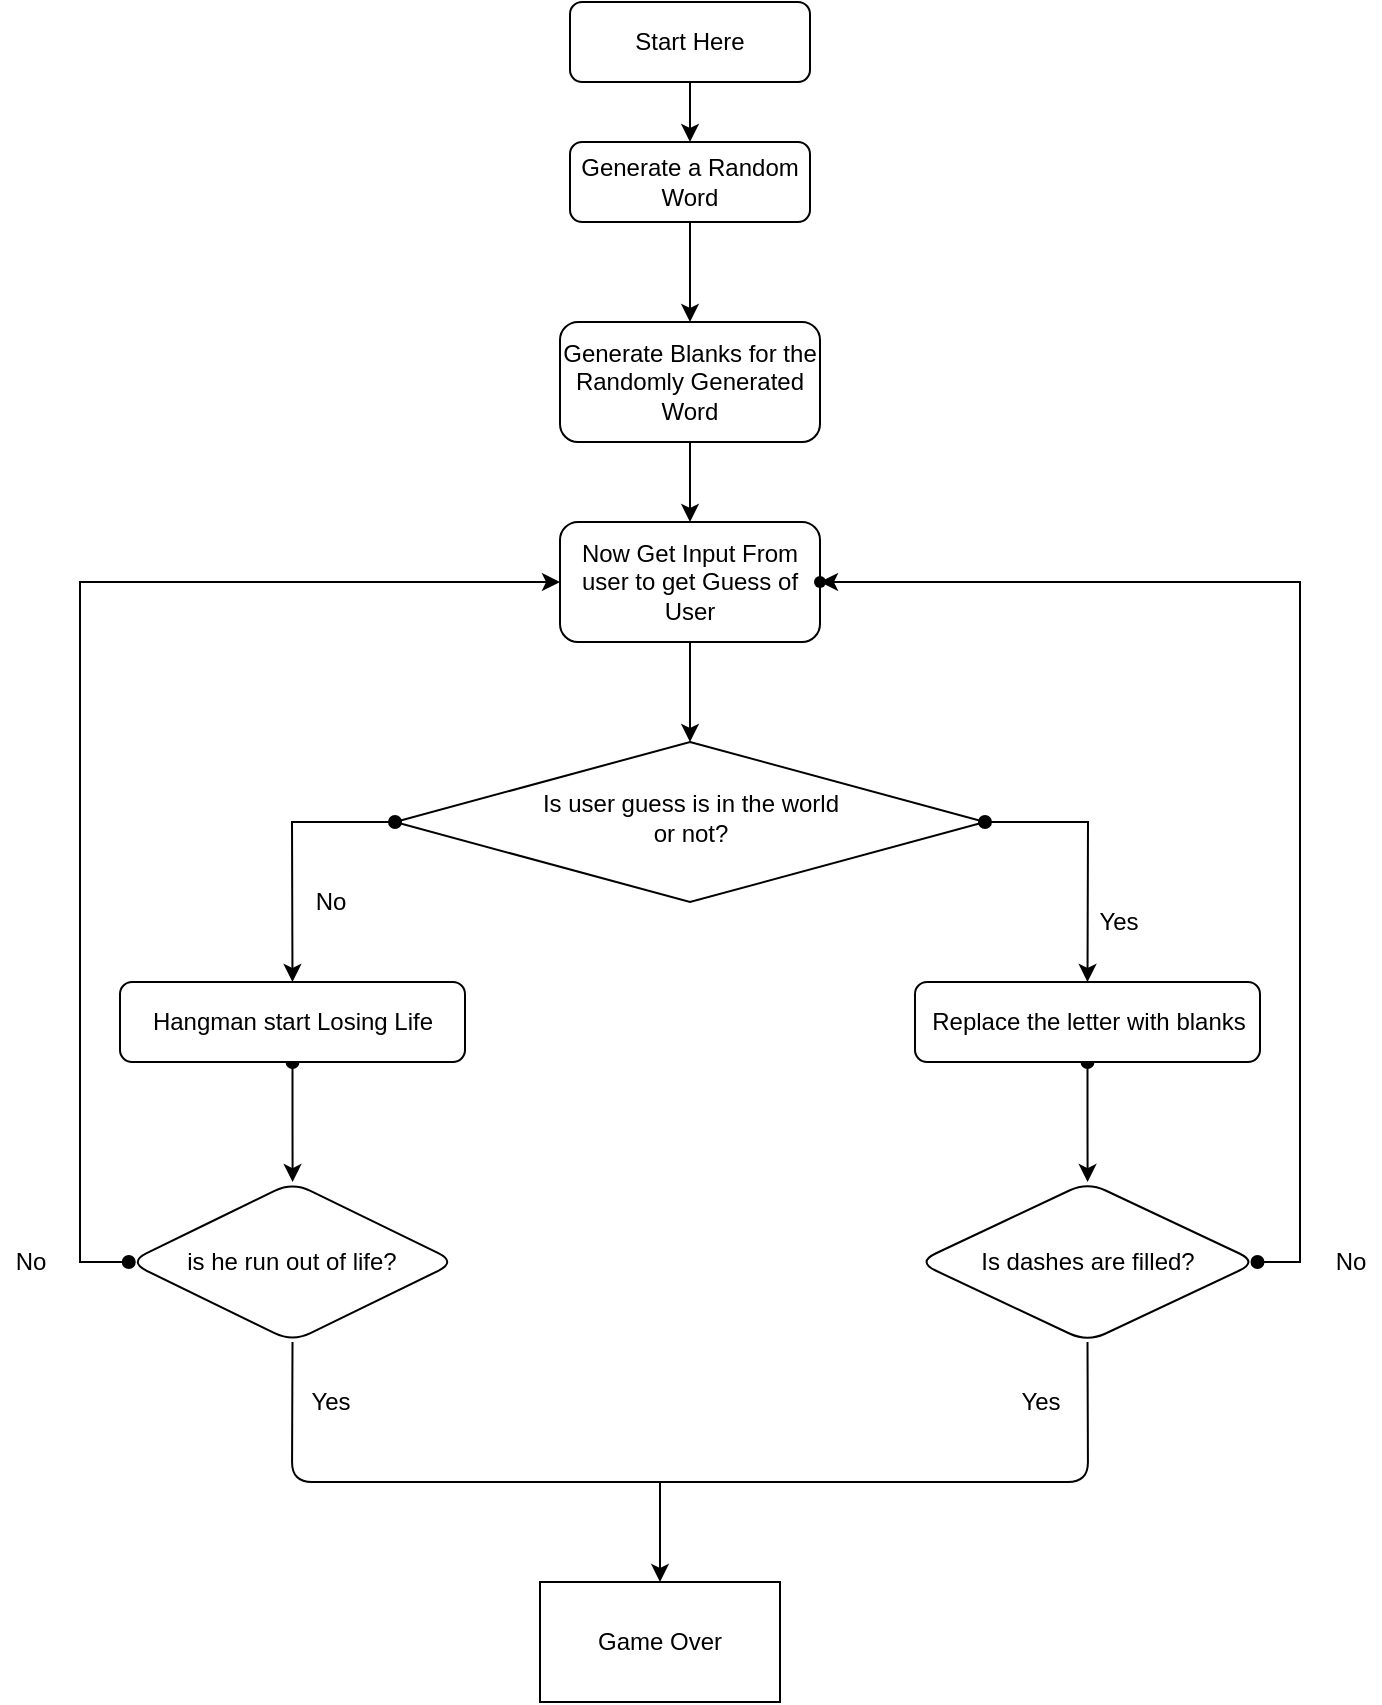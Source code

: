 <mxfile version="15.0.6" type="github">
  <diagram id="C5RBs43oDa-KdzZeNtuy" name="Page-1">
    <mxGraphModel dx="1422" dy="762" grid="1" gridSize="10" guides="1" tooltips="1" connect="1" arrows="1" fold="1" page="1" pageScale="1" pageWidth="827" pageHeight="1169" math="0" shadow="0">
      <root>
        <mxCell id="WIyWlLk6GJQsqaUBKTNV-0" />
        <mxCell id="WIyWlLk6GJQsqaUBKTNV-1" parent="WIyWlLk6GJQsqaUBKTNV-0" />
        <mxCell id="eeoXHt2LRXLZrbMBFZsB-8" value="" style="edgeStyle=orthogonalEdgeStyle;rounded=0;orthogonalLoop=1;jettySize=auto;html=1;" edge="1" parent="WIyWlLk6GJQsqaUBKTNV-1" source="WIyWlLk6GJQsqaUBKTNV-3" target="eeoXHt2LRXLZrbMBFZsB-7">
          <mxGeometry relative="1" as="geometry" />
        </mxCell>
        <mxCell id="WIyWlLk6GJQsqaUBKTNV-3" value="Start Here" style="rounded=1;whiteSpace=wrap;html=1;fontSize=12;glass=0;strokeWidth=1;shadow=0;" parent="WIyWlLk6GJQsqaUBKTNV-1" vertex="1">
          <mxGeometry x="325" y="30" width="120" height="40" as="geometry" />
        </mxCell>
        <mxCell id="WIyWlLk6GJQsqaUBKTNV-6" value="Is user guess is in the world &lt;br&gt;or not?" style="rhombus;whiteSpace=wrap;html=1;shadow=0;fontFamily=Helvetica;fontSize=12;align=center;strokeWidth=1;spacing=6;spacingTop=-4;" parent="WIyWlLk6GJQsqaUBKTNV-1" vertex="1">
          <mxGeometry x="237.5" y="400" width="295" height="80" as="geometry" />
        </mxCell>
        <mxCell id="eeoXHt2LRXLZrbMBFZsB-10" value="" style="edgeStyle=orthogonalEdgeStyle;rounded=0;orthogonalLoop=1;jettySize=auto;html=1;" edge="1" parent="WIyWlLk6GJQsqaUBKTNV-1" source="eeoXHt2LRXLZrbMBFZsB-7" target="eeoXHt2LRXLZrbMBFZsB-9">
          <mxGeometry relative="1" as="geometry" />
        </mxCell>
        <mxCell id="eeoXHt2LRXLZrbMBFZsB-7" value="Generate a Random Word" style="rounded=1;whiteSpace=wrap;html=1;fontSize=12;glass=0;strokeWidth=1;shadow=0;" vertex="1" parent="WIyWlLk6GJQsqaUBKTNV-1">
          <mxGeometry x="325" y="100" width="120" height="40" as="geometry" />
        </mxCell>
        <mxCell id="eeoXHt2LRXLZrbMBFZsB-12" value="" style="edgeStyle=orthogonalEdgeStyle;rounded=0;orthogonalLoop=1;jettySize=auto;html=1;" edge="1" parent="WIyWlLk6GJQsqaUBKTNV-1" source="eeoXHt2LRXLZrbMBFZsB-9" target="eeoXHt2LRXLZrbMBFZsB-11">
          <mxGeometry relative="1" as="geometry" />
        </mxCell>
        <mxCell id="eeoXHt2LRXLZrbMBFZsB-9" value="Generate Blanks for the Randomly Generated Word" style="rounded=1;whiteSpace=wrap;html=1;fontSize=12;glass=0;strokeWidth=1;shadow=0;" vertex="1" parent="WIyWlLk6GJQsqaUBKTNV-1">
          <mxGeometry x="320" y="190" width="130" height="60" as="geometry" />
        </mxCell>
        <mxCell id="eeoXHt2LRXLZrbMBFZsB-11" value="Now Get Input From user to get Guess of User" style="rounded=1;whiteSpace=wrap;html=1;fontSize=12;glass=0;strokeWidth=1;shadow=0;" vertex="1" parent="WIyWlLk6GJQsqaUBKTNV-1">
          <mxGeometry x="320" y="290" width="130" height="60" as="geometry" />
        </mxCell>
        <mxCell id="eeoXHt2LRXLZrbMBFZsB-13" value="" style="endArrow=classic;html=1;exitX=0.5;exitY=1;exitDx=0;exitDy=0;" edge="1" parent="WIyWlLk6GJQsqaUBKTNV-1" source="eeoXHt2LRXLZrbMBFZsB-11" target="WIyWlLk6GJQsqaUBKTNV-6">
          <mxGeometry width="50" height="50" relative="1" as="geometry">
            <mxPoint x="390" y="400" as="sourcePoint" />
            <mxPoint x="440" y="350" as="targetPoint" />
          </mxGeometry>
        </mxCell>
        <mxCell id="eeoXHt2LRXLZrbMBFZsB-32" value="" style="edgeStyle=orthogonalEdgeStyle;rounded=0;orthogonalLoop=1;jettySize=auto;html=1;startArrow=oval;startFill=1;" edge="1" parent="WIyWlLk6GJQsqaUBKTNV-1" source="eeoXHt2LRXLZrbMBFZsB-18" target="eeoXHt2LRXLZrbMBFZsB-31">
          <mxGeometry relative="1" as="geometry" />
        </mxCell>
        <mxCell id="eeoXHt2LRXLZrbMBFZsB-18" value="Hangman start Losing Life" style="rounded=1;whiteSpace=wrap;html=1;fontSize=12;glass=0;strokeWidth=1;shadow=0;" vertex="1" parent="WIyWlLk6GJQsqaUBKTNV-1">
          <mxGeometry x="100" y="520" width="172.5" height="40" as="geometry" />
        </mxCell>
        <mxCell id="eeoXHt2LRXLZrbMBFZsB-34" value="" style="edgeStyle=orthogonalEdgeStyle;rounded=0;orthogonalLoop=1;jettySize=auto;html=1;startArrow=oval;startFill=1;" edge="1" parent="WIyWlLk6GJQsqaUBKTNV-1" source="eeoXHt2LRXLZrbMBFZsB-19" target="eeoXHt2LRXLZrbMBFZsB-33">
          <mxGeometry relative="1" as="geometry" />
        </mxCell>
        <mxCell id="eeoXHt2LRXLZrbMBFZsB-19" value="Replace the letter with blanks" style="rounded=1;whiteSpace=wrap;html=1;fontSize=12;glass=0;strokeWidth=1;shadow=0;" vertex="1" parent="WIyWlLk6GJQsqaUBKTNV-1">
          <mxGeometry x="497.5" y="520" width="172.5" height="40" as="geometry" />
        </mxCell>
        <mxCell id="eeoXHt2LRXLZrbMBFZsB-22" value="" style="group" vertex="1" connectable="0" parent="WIyWlLk6GJQsqaUBKTNV-1">
          <mxGeometry x="186" y="440" width="34" height="50" as="geometry" />
        </mxCell>
        <object label="" id="eeoXHt2LRXLZrbMBFZsB-20">
          <mxCell style="endArrow=classic;exitX=0;exitY=0.5;exitDx=0;exitDy=0;entryX=0.5;entryY=0;entryDx=0;entryDy=0;metaEdit=0;ignoreEdge=0;html=1;rounded=0;startArrow=oval;startFill=1;" edge="1" parent="eeoXHt2LRXLZrbMBFZsB-22" source="WIyWlLk6GJQsqaUBKTNV-6" target="eeoXHt2LRXLZrbMBFZsB-18">
            <mxGeometry width="50" height="50" relative="1" as="geometry">
              <mxPoint x="204" y="310" as="sourcePoint" />
              <mxPoint x="104" y="130" as="targetPoint" />
              <Array as="points">
                <mxPoint />
              </Array>
            </mxGeometry>
          </mxCell>
        </object>
        <mxCell id="eeoXHt2LRXLZrbMBFZsB-21" value="No" style="text;html=1;resizable=0;autosize=1;align=center;verticalAlign=middle;points=[];fillColor=none;strokeColor=none;rounded=0;" vertex="1" parent="eeoXHt2LRXLZrbMBFZsB-22">
          <mxGeometry x="4" y="30" width="30" height="20" as="geometry" />
        </mxCell>
        <mxCell id="eeoXHt2LRXLZrbMBFZsB-23" value="" style="group" vertex="1" connectable="0" parent="WIyWlLk6GJQsqaUBKTNV-1">
          <mxGeometry x="580" y="450" width="39" height="50" as="geometry" />
        </mxCell>
        <mxCell id="eeoXHt2LRXLZrbMBFZsB-25" value="Yes" style="text;html=1;resizable=0;autosize=1;align=center;verticalAlign=middle;points=[];fillColor=none;strokeColor=none;rounded=0;" vertex="1" parent="eeoXHt2LRXLZrbMBFZsB-23">
          <mxGeometry x="-1" y="30" width="40" height="20" as="geometry" />
        </mxCell>
        <object label="" id="eeoXHt2LRXLZrbMBFZsB-24">
          <mxCell style="endArrow=classic;entryX=0.5;entryY=0;entryDx=0;entryDy=0;metaEdit=0;ignoreEdge=0;html=1;rounded=0;startArrow=oval;startFill=1;exitX=1;exitY=0.5;exitDx=0;exitDy=0;" edge="1" parent="WIyWlLk6GJQsqaUBKTNV-1" source="WIyWlLk6GJQsqaUBKTNV-6" target="eeoXHt2LRXLZrbMBFZsB-19">
            <mxGeometry width="50" height="50" relative="1" as="geometry">
              <mxPoint x="540" y="440" as="sourcePoint" />
              <mxPoint x="644" y="350" as="targetPoint" />
              <Array as="points">
                <mxPoint x="584" y="440" />
              </Array>
            </mxGeometry>
          </mxCell>
        </object>
        <mxCell id="eeoXHt2LRXLZrbMBFZsB-36" value="" style="edgeStyle=orthogonalEdgeStyle;rounded=0;orthogonalLoop=1;jettySize=auto;html=1;startArrow=oval;startFill=1;" edge="1" parent="WIyWlLk6GJQsqaUBKTNV-1" source="eeoXHt2LRXLZrbMBFZsB-31">
          <mxGeometry relative="1" as="geometry">
            <mxPoint x="320" y="320" as="targetPoint" />
            <Array as="points">
              <mxPoint x="80" y="660" />
              <mxPoint x="80" y="320" />
            </Array>
          </mxGeometry>
        </mxCell>
        <mxCell id="eeoXHt2LRXLZrbMBFZsB-31" value="is he run out of life?" style="rhombus;whiteSpace=wrap;html=1;rounded=1;shadow=0;strokeWidth=1;glass=0;" vertex="1" parent="WIyWlLk6GJQsqaUBKTNV-1">
          <mxGeometry x="104.38" y="620" width="163.75" height="80" as="geometry" />
        </mxCell>
        <mxCell id="eeoXHt2LRXLZrbMBFZsB-38" value="" style="edgeStyle=orthogonalEdgeStyle;rounded=0;orthogonalLoop=1;jettySize=auto;html=1;startArrow=oval;startFill=1;" edge="1" parent="WIyWlLk6GJQsqaUBKTNV-1" source="eeoXHt2LRXLZrbMBFZsB-33" target="eeoXHt2LRXLZrbMBFZsB-37">
          <mxGeometry relative="1" as="geometry">
            <Array as="points">
              <mxPoint x="690" y="660" />
              <mxPoint x="690" y="320" />
            </Array>
          </mxGeometry>
        </mxCell>
        <mxCell id="eeoXHt2LRXLZrbMBFZsB-33" value="Is dashes are filled?" style="rhombus;whiteSpace=wrap;html=1;rounded=1;shadow=0;strokeWidth=1;glass=0;" vertex="1" parent="WIyWlLk6GJQsqaUBKTNV-1">
          <mxGeometry x="498.75" y="620" width="170" height="80" as="geometry" />
        </mxCell>
        <mxCell id="eeoXHt2LRXLZrbMBFZsB-37" value="" style="shape=waypoint;size=6;pointerEvents=1;points=[];fillColor=#ffffff;resizable=0;rotatable=0;perimeter=centerPerimeter;snapToPoint=1;rounded=1;shadow=0;strokeWidth=1;glass=0;" vertex="1" parent="WIyWlLk6GJQsqaUBKTNV-1">
          <mxGeometry x="430" y="300" width="40" height="40" as="geometry" />
        </mxCell>
        <mxCell id="eeoXHt2LRXLZrbMBFZsB-42" value="No" style="text;html=1;resizable=0;autosize=1;align=center;verticalAlign=middle;points=[];fillColor=none;strokeColor=none;rounded=0;" vertex="1" parent="WIyWlLk6GJQsqaUBKTNV-1">
          <mxGeometry x="40" y="650" width="30" height="20" as="geometry" />
        </mxCell>
        <mxCell id="eeoXHt2LRXLZrbMBFZsB-43" value="No" style="text;html=1;resizable=0;autosize=1;align=center;verticalAlign=middle;points=[];fillColor=none;strokeColor=none;rounded=0;" vertex="1" parent="WIyWlLk6GJQsqaUBKTNV-1">
          <mxGeometry x="700" y="650" width="30" height="20" as="geometry" />
        </mxCell>
        <mxCell id="eeoXHt2LRXLZrbMBFZsB-48" value="" style="endArrow=none;html=1;entryX=0.5;entryY=1;entryDx=0;entryDy=0;exitX=0.5;exitY=1;exitDx=0;exitDy=0;" edge="1" parent="WIyWlLk6GJQsqaUBKTNV-1" source="eeoXHt2LRXLZrbMBFZsB-31" target="eeoXHt2LRXLZrbMBFZsB-33">
          <mxGeometry width="50" height="50" relative="1" as="geometry">
            <mxPoint x="390" y="710" as="sourcePoint" />
            <mxPoint x="440" y="660" as="targetPoint" />
            <Array as="points">
              <mxPoint x="186" y="770" />
              <mxPoint x="584" y="770" />
            </Array>
          </mxGeometry>
        </mxCell>
        <mxCell id="eeoXHt2LRXLZrbMBFZsB-49" value="Yes" style="text;html=1;resizable=0;autosize=1;align=center;verticalAlign=middle;points=[];fillColor=none;strokeColor=none;rounded=0;" vertex="1" parent="WIyWlLk6GJQsqaUBKTNV-1">
          <mxGeometry x="185" y="720" width="40" height="20" as="geometry" />
        </mxCell>
        <mxCell id="eeoXHt2LRXLZrbMBFZsB-50" value="Yes" style="text;html=1;resizable=0;autosize=1;align=center;verticalAlign=middle;points=[];fillColor=none;strokeColor=none;rounded=0;" vertex="1" parent="WIyWlLk6GJQsqaUBKTNV-1">
          <mxGeometry x="540" y="720" width="40" height="20" as="geometry" />
        </mxCell>
        <mxCell id="eeoXHt2LRXLZrbMBFZsB-51" value="Game Over" style="rounded=0;whiteSpace=wrap;html=1;" vertex="1" parent="WIyWlLk6GJQsqaUBKTNV-1">
          <mxGeometry x="310" y="820" width="120" height="60" as="geometry" />
        </mxCell>
        <mxCell id="eeoXHt2LRXLZrbMBFZsB-52" value="" style="endArrow=classic;html=1;entryX=0.5;entryY=0;entryDx=0;entryDy=0;" edge="1" parent="WIyWlLk6GJQsqaUBKTNV-1" target="eeoXHt2LRXLZrbMBFZsB-51">
          <mxGeometry width="50" height="50" relative="1" as="geometry">
            <mxPoint x="370" y="770" as="sourcePoint" />
            <mxPoint x="440" y="660" as="targetPoint" />
          </mxGeometry>
        </mxCell>
      </root>
    </mxGraphModel>
  </diagram>
</mxfile>
